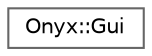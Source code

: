 digraph "Graphical Class Hierarchy"
{
 // LATEX_PDF_SIZE
  bgcolor="transparent";
  edge [fontname=Helvetica,fontsize=10,labelfontname=Helvetica,labelfontsize=10];
  node [fontname=Helvetica,fontsize=10,shape=box,height=0.2,width=0.4];
  rankdir="LR";
  Node0 [id="Node000000",label="Onyx::Gui",height=0.2,width=0.4,color="grey40", fillcolor="white", style="filled",URL="$classOnyx_1_1Gui.html",tooltip="The Gui class represents the graphical user interface for the application."];
}
